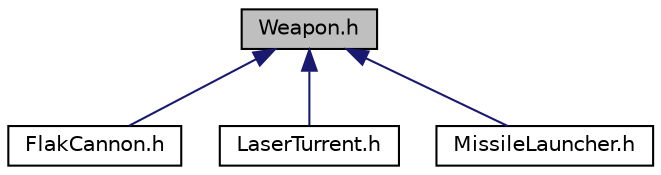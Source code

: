 digraph "Weapon.h"
{
  edge [fontname="Helvetica",fontsize="10",labelfontname="Helvetica",labelfontsize="10"];
  node [fontname="Helvetica",fontsize="10",shape=record];
  Node3 [label="Weapon.h",height=0.2,width=0.4,color="black", fillcolor="grey75", style="filled", fontcolor="black"];
  Node3 -> Node4 [dir="back",color="midnightblue",fontsize="10",style="solid",fontname="Helvetica"];
  Node4 [label="FlakCannon.h",height=0.2,width=0.4,color="black", fillcolor="white", style="filled",URL="$FlakCannon_8h.html"];
  Node3 -> Node5 [dir="back",color="midnightblue",fontsize="10",style="solid",fontname="Helvetica"];
  Node5 [label="LaserTurrent.h",height=0.2,width=0.4,color="black", fillcolor="white", style="filled",URL="$LaserTurrent_8h.html"];
  Node3 -> Node6 [dir="back",color="midnightblue",fontsize="10",style="solid",fontname="Helvetica"];
  Node6 [label="MissileLauncher.h",height=0.2,width=0.4,color="black", fillcolor="white", style="filled",URL="$MissileLauncher_8h.html"];
}
